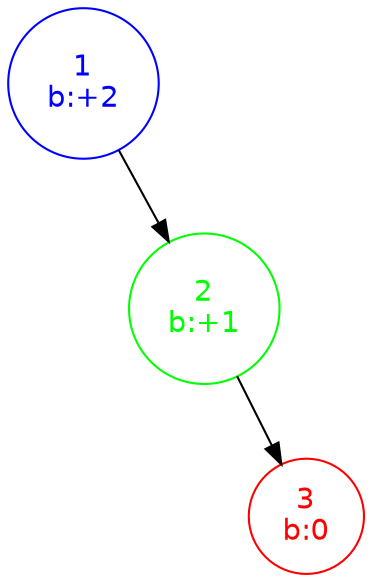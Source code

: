 digraph G {
	graph [fontname = "Helvetica"];
	node [fontname = "Helvetica",shape=circle];
	edge [fontname = "Helvetica"];

	3 [label="3\nb:0",fontcolor=red];
	2 [label="2\nb:+1",fontcolor=green];
	1 [label="1\nb:+2",fontcolor=blue];

	3 [color=red];
	2 [color=green];
	1 [color=blue];

	l1 [label="", width=0.1, style=invis];
	1 -> l1 [style=invis];
	m1 [label="", width=0.1, style=invis];
	1 -> m1 [style=invis];
	1 -> 2;
	{rank=same l1 -> m1 -> 2 [style=invis]};

	l2 [label="", width=0.1, style=invis];
	2 -> l2 [style=invis];
	m2 [label="", width=0.1, style=invis];
	2 -> m2 [style=invis];
	2 -> 3;
	{rank=same l2 -> m2 -> 3 [style=invis]};
}
